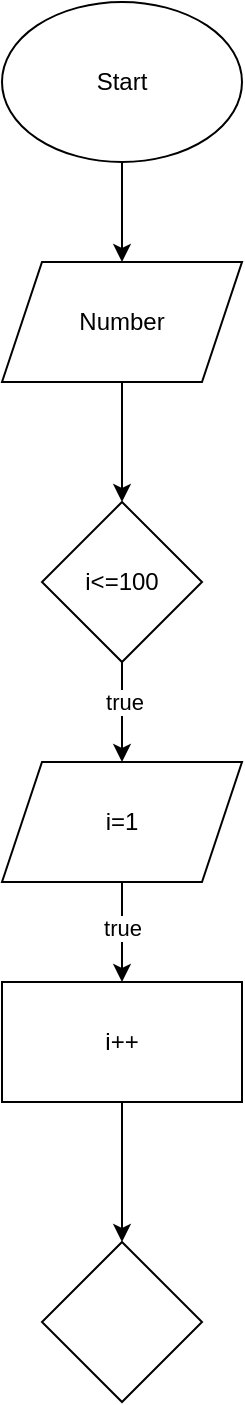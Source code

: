 <mxfile version="22.1.0" type="device">
  <diagram name="Trang-1" id="g2Qi6T4mh7bS8RUE0D1-">
    <mxGraphModel dx="880" dy="484" grid="1" gridSize="10" guides="1" tooltips="1" connect="1" arrows="1" fold="1" page="1" pageScale="1" pageWidth="827" pageHeight="1169" math="0" shadow="0">
      <root>
        <mxCell id="0" />
        <mxCell id="1" parent="0" />
        <mxCell id="BjmK89sbdbPWP_uoEziy-3" style="edgeStyle=orthogonalEdgeStyle;rounded=0;orthogonalLoop=1;jettySize=auto;html=1;exitX=0.5;exitY=1;exitDx=0;exitDy=0;" edge="1" parent="1" source="BjmK89sbdbPWP_uoEziy-1" target="BjmK89sbdbPWP_uoEziy-2">
          <mxGeometry relative="1" as="geometry" />
        </mxCell>
        <mxCell id="BjmK89sbdbPWP_uoEziy-1" value="&lt;font style=&quot;vertical-align: inherit;&quot;&gt;&lt;font style=&quot;vertical-align: inherit;&quot;&gt;Start&lt;/font&gt;&lt;/font&gt;" style="ellipse;whiteSpace=wrap;html=1;" vertex="1" parent="1">
          <mxGeometry x="340" width="120" height="80" as="geometry" />
        </mxCell>
        <mxCell id="BjmK89sbdbPWP_uoEziy-5" style="edgeStyle=orthogonalEdgeStyle;rounded=0;orthogonalLoop=1;jettySize=auto;html=1;exitX=0.5;exitY=1;exitDx=0;exitDy=0;" edge="1" parent="1" source="BjmK89sbdbPWP_uoEziy-2" target="BjmK89sbdbPWP_uoEziy-4">
          <mxGeometry relative="1" as="geometry" />
        </mxCell>
        <mxCell id="BjmK89sbdbPWP_uoEziy-2" value="&lt;font style=&quot;vertical-align: inherit;&quot;&gt;&lt;font style=&quot;vertical-align: inherit;&quot;&gt;Number&lt;/font&gt;&lt;/font&gt;" style="shape=parallelogram;perimeter=parallelogramPerimeter;whiteSpace=wrap;html=1;fixedSize=1;" vertex="1" parent="1">
          <mxGeometry x="340" y="130" width="120" height="60" as="geometry" />
        </mxCell>
        <mxCell id="BjmK89sbdbPWP_uoEziy-7" style="edgeStyle=orthogonalEdgeStyle;rounded=0;orthogonalLoop=1;jettySize=auto;html=1;exitX=0.5;exitY=1;exitDx=0;exitDy=0;" edge="1" parent="1" source="BjmK89sbdbPWP_uoEziy-4" target="BjmK89sbdbPWP_uoEziy-6">
          <mxGeometry relative="1" as="geometry" />
        </mxCell>
        <mxCell id="BjmK89sbdbPWP_uoEziy-10" value="true" style="edgeLabel;html=1;align=center;verticalAlign=middle;resizable=0;points=[];" vertex="1" connectable="0" parent="BjmK89sbdbPWP_uoEziy-7">
          <mxGeometry x="-0.2" y="1" relative="1" as="geometry">
            <mxPoint as="offset" />
          </mxGeometry>
        </mxCell>
        <mxCell id="BjmK89sbdbPWP_uoEziy-4" value="i&amp;lt;=100" style="rhombus;whiteSpace=wrap;html=1;" vertex="1" parent="1">
          <mxGeometry x="360" y="250" width="80" height="80" as="geometry" />
        </mxCell>
        <mxCell id="BjmK89sbdbPWP_uoEziy-8" style="edgeStyle=orthogonalEdgeStyle;rounded=0;orthogonalLoop=1;jettySize=auto;html=1;exitX=0.5;exitY=1;exitDx=0;exitDy=0;" edge="1" parent="1" source="BjmK89sbdbPWP_uoEziy-6" target="BjmK89sbdbPWP_uoEziy-9">
          <mxGeometry relative="1" as="geometry">
            <mxPoint x="400" y="490" as="targetPoint" />
          </mxGeometry>
        </mxCell>
        <mxCell id="BjmK89sbdbPWP_uoEziy-11" value="true" style="edgeLabel;html=1;align=center;verticalAlign=middle;resizable=0;points=[];" vertex="1" connectable="0" parent="BjmK89sbdbPWP_uoEziy-8">
          <mxGeometry x="-0.08" relative="1" as="geometry">
            <mxPoint as="offset" />
          </mxGeometry>
        </mxCell>
        <mxCell id="BjmK89sbdbPWP_uoEziy-6" value="i=1" style="shape=parallelogram;perimeter=parallelogramPerimeter;whiteSpace=wrap;html=1;fixedSize=1;" vertex="1" parent="1">
          <mxGeometry x="340" y="380" width="120" height="60" as="geometry" />
        </mxCell>
        <mxCell id="BjmK89sbdbPWP_uoEziy-9" value="i++" style="rounded=0;whiteSpace=wrap;html=1;" vertex="1" parent="1">
          <mxGeometry x="340" y="490" width="120" height="60" as="geometry" />
        </mxCell>
        <mxCell id="BjmK89sbdbPWP_uoEziy-12" value="" style="rhombus;whiteSpace=wrap;html=1;" vertex="1" parent="1">
          <mxGeometry x="360" y="620" width="80" height="80" as="geometry" />
        </mxCell>
        <mxCell id="BjmK89sbdbPWP_uoEziy-13" style="edgeStyle=orthogonalEdgeStyle;rounded=0;orthogonalLoop=1;jettySize=auto;html=1;exitX=0.5;exitY=1;exitDx=0;exitDy=0;entryX=0.5;entryY=0;entryDx=0;entryDy=0;entryPerimeter=0;" edge="1" parent="1" source="BjmK89sbdbPWP_uoEziy-9" target="BjmK89sbdbPWP_uoEziy-12">
          <mxGeometry relative="1" as="geometry" />
        </mxCell>
      </root>
    </mxGraphModel>
  </diagram>
</mxfile>
